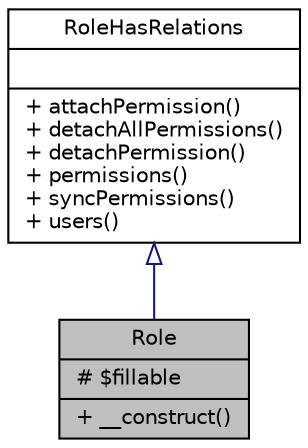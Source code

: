 digraph "Role"
{
 // LATEX_PDF_SIZE
  bgcolor="transparent";
  edge [fontname="Helvetica",fontsize="10",labelfontname="Helvetica",labelfontsize="10"];
  node [fontname="Helvetica",fontsize="10",shape=record];
  Node1 [label="{Role\n|# $fillable\l|+ __construct()\l}",height=0.2,width=0.4,color="black", fillcolor="grey75", style="filled", fontcolor="black",tooltip="Modelo para la gestión de roles."];
  Node2 -> Node1 [dir="back",color="midnightblue",fontsize="10",style="solid",arrowtail="onormal",fontname="Helvetica"];
  Node2 [label="{RoleHasRelations\n||+ attachPermission()\l+ detachAllPermissions()\l+ detachPermission()\l+ permissions()\l+ syncPermissions()\l+ users()\l}",height=0.2,width=0.4,color="black",URL="$d7/db0/interfaceApp_1_1Roles_1_1Contracts_1_1RoleHasRelations.html",tooltip="Interface para la gestión de roles y sus relaciones."];
}
